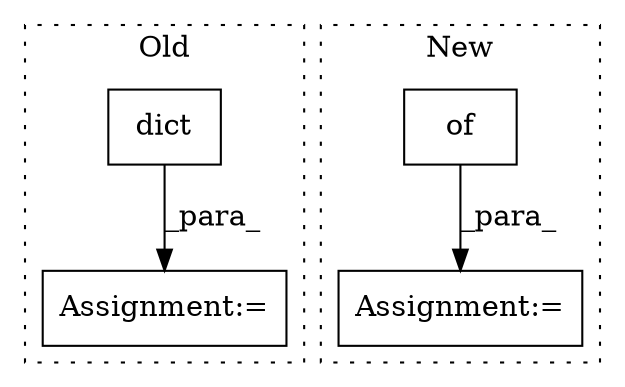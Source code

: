 digraph G {
subgraph cluster0 {
1 [label="dict" a="32" s="996,1015" l="5,1" shape="box"];
4 [label="Assignment:=" a="7" s="995" l="1" shape="box"];
label = "Old";
style="dotted";
}
subgraph cluster1 {
2 [label="of" a="32" s="903" l="4" shape="box"];
3 [label="Assignment:=" a="7" s="1003" l="1" shape="box"];
label = "New";
style="dotted";
}
1 -> 4 [label="_para_"];
2 -> 3 [label="_para_"];
}